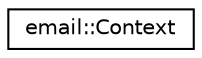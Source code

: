 digraph "Graphical Class Hierarchy"
{
 // LATEX_PDF_SIZE
  edge [fontname="Helvetica",fontsize="10",labelfontname="Helvetica",labelfontsize="10"];
  node [fontname="Helvetica",fontsize="10",shape=record];
  rankdir="LR";
  Node0 [label="email::Context",height=0.2,width=0.4,color="black", fillcolor="white", style="filled",URL="$classemail_1_1Context.html",tooltip="Context object with global resources."];
}
